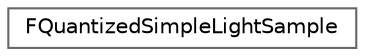 digraph "Graphical Class Hierarchy"
{
 // INTERACTIVE_SVG=YES
 // LATEX_PDF_SIZE
  bgcolor="transparent";
  edge [fontname=Helvetica,fontsize=10,labelfontname=Helvetica,labelfontsize=10];
  node [fontname=Helvetica,fontsize=10,shape=box,height=0.2,width=0.4];
  rankdir="LR";
  Node0 [id="Node000000",label="FQuantizedSimpleLightSample",height=0.2,width=0.4,color="grey40", fillcolor="white", style="filled",URL="$d4/df5/structFQuantizedSimpleLightSample.html",tooltip="The light incident for a point on a surface along the surface normal, stored as bytes representing va..."];
}
